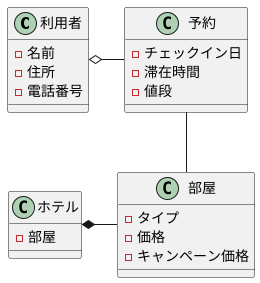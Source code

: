 @startuml 演習3-3_CL_ホテルと利用者と部屋と予約.pu
class 利用者 {
    - 名前
    - 住所
    - 電話番号
}

class ホテル {
    - 部屋
}

class 部屋 {
    - タイプ
    - 価格
    - キャンペーン価格
}

class 予約 {
    - チェックイン日
    - 滞在時間
    - 値段
}
利用者 o-ri- 予約
予約 -down- 部屋
ホテル *-ri- 部屋
